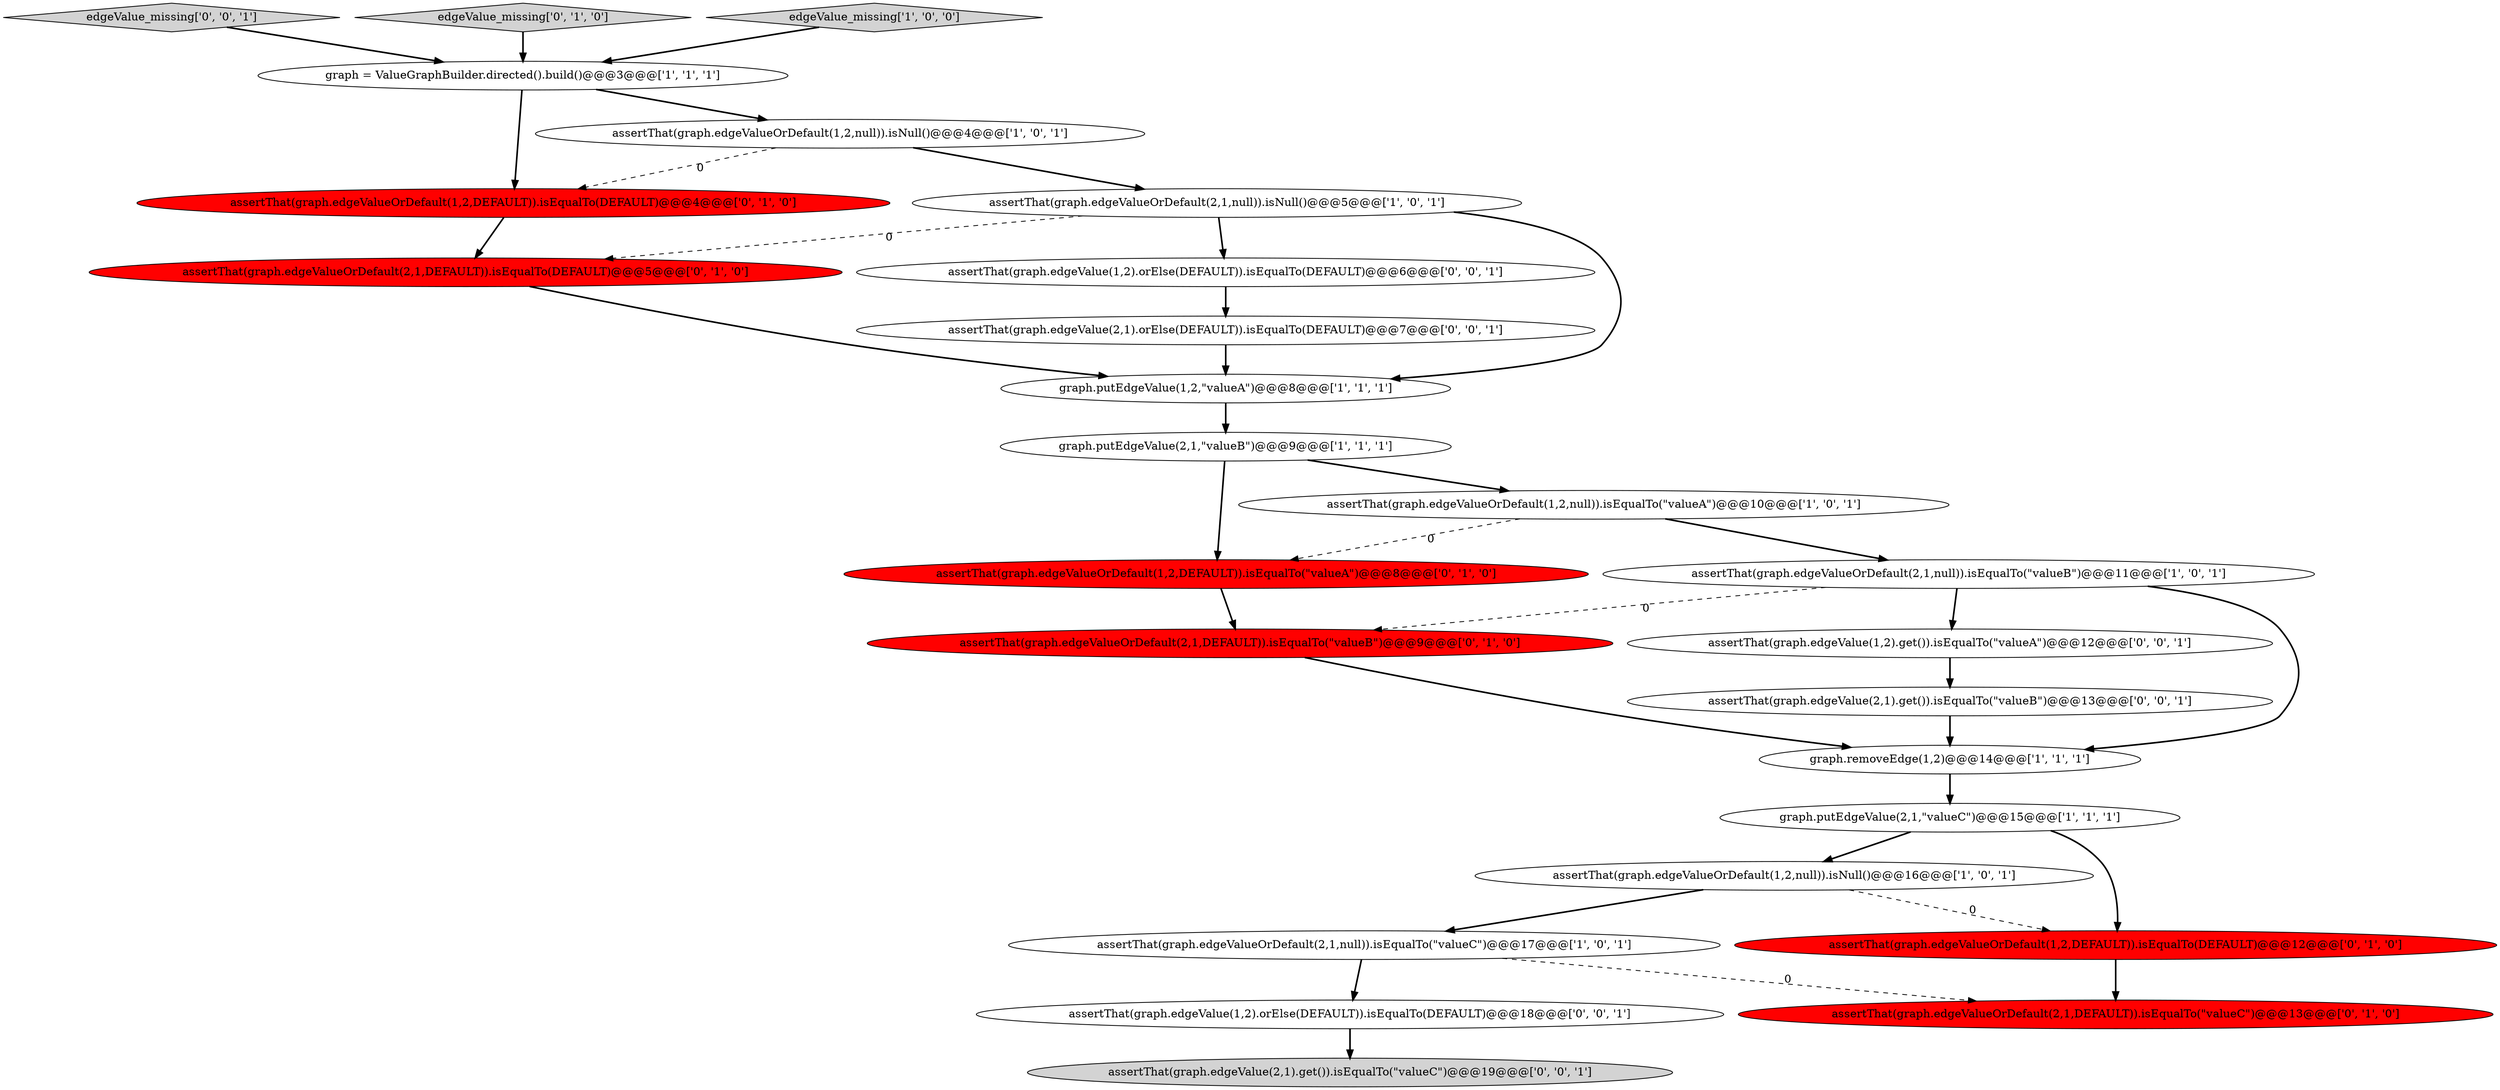 digraph {
1 [style = filled, label = "graph.putEdgeValue(2,1,\"valueC\")@@@15@@@['1', '1', '1']", fillcolor = white, shape = ellipse image = "AAA0AAABBB1BBB"];
20 [style = filled, label = "assertThat(graph.edgeValue(1,2).orElse(DEFAULT)).isEqualTo(DEFAULT)@@@18@@@['0', '0', '1']", fillcolor = white, shape = ellipse image = "AAA0AAABBB3BBB"];
5 [style = filled, label = "graph.putEdgeValue(2,1,\"valueB\")@@@9@@@['1', '1', '1']", fillcolor = white, shape = ellipse image = "AAA0AAABBB1BBB"];
24 [style = filled, label = "assertThat(graph.edgeValue(1,2).get()).isEqualTo(\"valueA\")@@@12@@@['0', '0', '1']", fillcolor = white, shape = ellipse image = "AAA0AAABBB3BBB"];
6 [style = filled, label = "graph = ValueGraphBuilder.directed().build()@@@3@@@['1', '1', '1']", fillcolor = white, shape = ellipse image = "AAA0AAABBB1BBB"];
25 [style = filled, label = "assertThat(graph.edgeValue(1,2).orElse(DEFAULT)).isEqualTo(DEFAULT)@@@6@@@['0', '0', '1']", fillcolor = white, shape = ellipse image = "AAA0AAABBB3BBB"];
23 [style = filled, label = "edgeValue_missing['0', '0', '1']", fillcolor = lightgray, shape = diamond image = "AAA0AAABBB3BBB"];
12 [style = filled, label = "assertThat(graph.edgeValueOrDefault(2,1,DEFAULT)).isEqualTo(\"valueB\")@@@9@@@['0', '1', '0']", fillcolor = red, shape = ellipse image = "AAA1AAABBB2BBB"];
10 [style = filled, label = "graph.removeEdge(1,2)@@@14@@@['1', '1', '1']", fillcolor = white, shape = ellipse image = "AAA0AAABBB1BBB"];
17 [style = filled, label = "assertThat(graph.edgeValueOrDefault(1,2,DEFAULT)).isEqualTo(\"valueA\")@@@8@@@['0', '1', '0']", fillcolor = red, shape = ellipse image = "AAA1AAABBB2BBB"];
21 [style = filled, label = "assertThat(graph.edgeValue(2,1).get()).isEqualTo(\"valueC\")@@@19@@@['0', '0', '1']", fillcolor = lightgray, shape = ellipse image = "AAA0AAABBB3BBB"];
22 [style = filled, label = "assertThat(graph.edgeValue(2,1).get()).isEqualTo(\"valueB\")@@@13@@@['0', '0', '1']", fillcolor = white, shape = ellipse image = "AAA0AAABBB3BBB"];
8 [style = filled, label = "assertThat(graph.edgeValueOrDefault(2,1,null)).isEqualTo(\"valueB\")@@@11@@@['1', '0', '1']", fillcolor = white, shape = ellipse image = "AAA0AAABBB1BBB"];
0 [style = filled, label = "assertThat(graph.edgeValueOrDefault(1,2,null)).isEqualTo(\"valueA\")@@@10@@@['1', '0', '1']", fillcolor = white, shape = ellipse image = "AAA0AAABBB1BBB"];
13 [style = filled, label = "edgeValue_missing['0', '1', '0']", fillcolor = lightgray, shape = diamond image = "AAA0AAABBB2BBB"];
14 [style = filled, label = "assertThat(graph.edgeValueOrDefault(1,2,DEFAULT)).isEqualTo(DEFAULT)@@@4@@@['0', '1', '0']", fillcolor = red, shape = ellipse image = "AAA1AAABBB2BBB"];
2 [style = filled, label = "assertThat(graph.edgeValueOrDefault(1,2,null)).isNull()@@@4@@@['1', '0', '1']", fillcolor = white, shape = ellipse image = "AAA0AAABBB1BBB"];
9 [style = filled, label = "graph.putEdgeValue(1,2,\"valueA\")@@@8@@@['1', '1', '1']", fillcolor = white, shape = ellipse image = "AAA0AAABBB1BBB"];
16 [style = filled, label = "assertThat(graph.edgeValueOrDefault(2,1,DEFAULT)).isEqualTo(DEFAULT)@@@5@@@['0', '1', '0']", fillcolor = red, shape = ellipse image = "AAA1AAABBB2BBB"];
18 [style = filled, label = "assertThat(graph.edgeValueOrDefault(2,1,DEFAULT)).isEqualTo(\"valueC\")@@@13@@@['0', '1', '0']", fillcolor = red, shape = ellipse image = "AAA1AAABBB2BBB"];
7 [style = filled, label = "assertThat(graph.edgeValueOrDefault(2,1,null)).isEqualTo(\"valueC\")@@@17@@@['1', '0', '1']", fillcolor = white, shape = ellipse image = "AAA0AAABBB1BBB"];
3 [style = filled, label = "edgeValue_missing['1', '0', '0']", fillcolor = lightgray, shape = diamond image = "AAA0AAABBB1BBB"];
11 [style = filled, label = "assertThat(graph.edgeValueOrDefault(1,2,null)).isNull()@@@16@@@['1', '0', '1']", fillcolor = white, shape = ellipse image = "AAA0AAABBB1BBB"];
4 [style = filled, label = "assertThat(graph.edgeValueOrDefault(2,1,null)).isNull()@@@5@@@['1', '0', '1']", fillcolor = white, shape = ellipse image = "AAA0AAABBB1BBB"];
19 [style = filled, label = "assertThat(graph.edgeValue(2,1).orElse(DEFAULT)).isEqualTo(DEFAULT)@@@7@@@['0', '0', '1']", fillcolor = white, shape = ellipse image = "AAA0AAABBB3BBB"];
15 [style = filled, label = "assertThat(graph.edgeValueOrDefault(1,2,DEFAULT)).isEqualTo(DEFAULT)@@@12@@@['0', '1', '0']", fillcolor = red, shape = ellipse image = "AAA1AAABBB2BBB"];
14->16 [style = bold, label=""];
4->9 [style = bold, label=""];
8->10 [style = bold, label=""];
4->16 [style = dashed, label="0"];
7->18 [style = dashed, label="0"];
4->25 [style = bold, label=""];
11->15 [style = dashed, label="0"];
1->15 [style = bold, label=""];
3->6 [style = bold, label=""];
8->12 [style = dashed, label="0"];
7->20 [style = bold, label=""];
5->17 [style = bold, label=""];
2->4 [style = bold, label=""];
15->18 [style = bold, label=""];
24->22 [style = bold, label=""];
0->17 [style = dashed, label="0"];
1->11 [style = bold, label=""];
6->2 [style = bold, label=""];
20->21 [style = bold, label=""];
6->14 [style = bold, label=""];
17->12 [style = bold, label=""];
12->10 [style = bold, label=""];
2->14 [style = dashed, label="0"];
5->0 [style = bold, label=""];
19->9 [style = bold, label=""];
23->6 [style = bold, label=""];
0->8 [style = bold, label=""];
25->19 [style = bold, label=""];
22->10 [style = bold, label=""];
9->5 [style = bold, label=""];
13->6 [style = bold, label=""];
10->1 [style = bold, label=""];
16->9 [style = bold, label=""];
11->7 [style = bold, label=""];
8->24 [style = bold, label=""];
}

